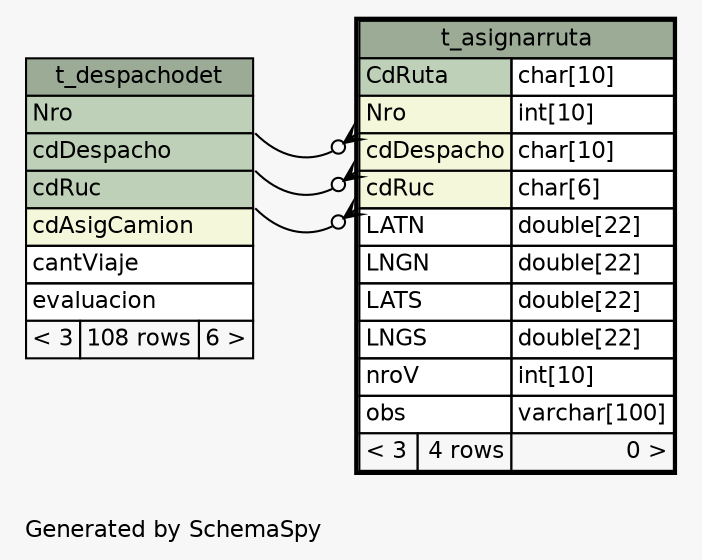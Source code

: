 // dot null on Windows 7 6.1
// SchemaSpy rev 590
digraph "oneDegreeRelationshipsDiagram" {
  graph [
    rankdir="RL"
    bgcolor="#f7f7f7"
    label="\nGenerated by SchemaSpy"
    labeljust="l"
    nodesep="0.18"
    ranksep="0.46"
    fontname="Helvetica"
    fontsize="11"
  ];
  node [
    fontname="Helvetica"
    fontsize="11"
    shape="plaintext"
  ];
  edge [
    arrowsize="0.8"
  ];
  "t_asignarruta":"cdDespacho":sw -> "t_despachodet":"cdDespacho":se [arrowhead=none dir=back arrowtail=crowodot];
  "t_asignarruta":"cdRuc":sw -> "t_despachodet":"cdRuc":se [arrowhead=none dir=back arrowtail=crowodot];
  "t_asignarruta":"Nro":sw -> "t_despachodet":"Nro":se [arrowhead=none dir=back arrowtail=crowodot];
  "t_asignarruta" [
    label=<
    <TABLE BORDER="2" CELLBORDER="1" CELLSPACING="0" BGCOLOR="#ffffff">
      <TR><TD COLSPAN="3" BGCOLOR="#9bab96" ALIGN="CENTER">t_asignarruta</TD></TR>
      <TR><TD PORT="CdRuta" COLSPAN="2" BGCOLOR="#bed1b8" ALIGN="LEFT">CdRuta</TD><TD PORT="CdRuta.type" ALIGN="LEFT">char[10]</TD></TR>
      <TR><TD PORT="Nro" COLSPAN="2" BGCOLOR="#f4f7da" ALIGN="LEFT">Nro</TD><TD PORT="Nro.type" ALIGN="LEFT">int[10]</TD></TR>
      <TR><TD PORT="cdDespacho" COLSPAN="2" BGCOLOR="#f4f7da" ALIGN="LEFT">cdDespacho</TD><TD PORT="cdDespacho.type" ALIGN="LEFT">char[10]</TD></TR>
      <TR><TD PORT="cdRuc" COLSPAN="2" BGCOLOR="#f4f7da" ALIGN="LEFT">cdRuc</TD><TD PORT="cdRuc.type" ALIGN="LEFT">char[6]</TD></TR>
      <TR><TD PORT="LATN" COLSPAN="2" ALIGN="LEFT">LATN</TD><TD PORT="LATN.type" ALIGN="LEFT">double[22]</TD></TR>
      <TR><TD PORT="LNGN" COLSPAN="2" ALIGN="LEFT">LNGN</TD><TD PORT="LNGN.type" ALIGN="LEFT">double[22]</TD></TR>
      <TR><TD PORT="LATS" COLSPAN="2" ALIGN="LEFT">LATS</TD><TD PORT="LATS.type" ALIGN="LEFT">double[22]</TD></TR>
      <TR><TD PORT="LNGS" COLSPAN="2" ALIGN="LEFT">LNGS</TD><TD PORT="LNGS.type" ALIGN="LEFT">double[22]</TD></TR>
      <TR><TD PORT="nroV" COLSPAN="2" ALIGN="LEFT">nroV</TD><TD PORT="nroV.type" ALIGN="LEFT">int[10]</TD></TR>
      <TR><TD PORT="obs" COLSPAN="2" ALIGN="LEFT">obs</TD><TD PORT="obs.type" ALIGN="LEFT">varchar[100]</TD></TR>
      <TR><TD ALIGN="LEFT" BGCOLOR="#f7f7f7">&lt; 3</TD><TD ALIGN="RIGHT" BGCOLOR="#f7f7f7">4 rows</TD><TD ALIGN="RIGHT" BGCOLOR="#f7f7f7">0 &gt;</TD></TR>
    </TABLE>>
    URL="t_asignarruta.html"
    tooltip="t_asignarruta"
  ];
  "t_despachodet" [
    label=<
    <TABLE BORDER="0" CELLBORDER="1" CELLSPACING="0" BGCOLOR="#ffffff">
      <TR><TD COLSPAN="3" BGCOLOR="#9bab96" ALIGN="CENTER">t_despachodet</TD></TR>
      <TR><TD PORT="Nro" COLSPAN="3" BGCOLOR="#bed1b8" ALIGN="LEFT">Nro</TD></TR>
      <TR><TD PORT="cdDespacho" COLSPAN="3" BGCOLOR="#bed1b8" ALIGN="LEFT">cdDespacho</TD></TR>
      <TR><TD PORT="cdRuc" COLSPAN="3" BGCOLOR="#bed1b8" ALIGN="LEFT">cdRuc</TD></TR>
      <TR><TD PORT="cdAsigCamion" COLSPAN="3" BGCOLOR="#f4f7da" ALIGN="LEFT">cdAsigCamion</TD></TR>
      <TR><TD PORT="cantViaje" COLSPAN="3" ALIGN="LEFT">cantViaje</TD></TR>
      <TR><TD PORT="evaluacion" COLSPAN="3" ALIGN="LEFT">evaluacion</TD></TR>
      <TR><TD ALIGN="LEFT" BGCOLOR="#f7f7f7">&lt; 3</TD><TD ALIGN="RIGHT" BGCOLOR="#f7f7f7">108 rows</TD><TD ALIGN="RIGHT" BGCOLOR="#f7f7f7">6 &gt;</TD></TR>
    </TABLE>>
    URL="t_despachodet.html"
    tooltip="t_despachodet"
  ];
}
